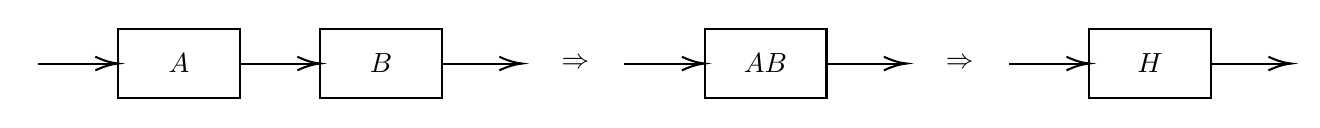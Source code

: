 

\tikzset{every picture/.style={line width=0.75pt}} %set default line width to 0.75pt        

\begin{tikzpicture}[x=0.75pt,y=0.75pt,yscale=-1,xscale=1]
%uncomment if require: \path (0,66.2); %set diagram left start at 0, and has height of 66.2

%Shape: Rectangle [id:dp07340500568100361] 
\draw   (67.09,15) -- (125.82,15) -- (125.82,48.56) -- (67.09,48.56) -- cycle ;
%Shape: Rectangle [id:dp9167664477954778] 
\draw   (164.41,15) -- (223.14,15) -- (223.14,48.56) -- (164.41,48.56) -- cycle ;
%Straight Lines [id:da3580760526551523] 
\draw    (125.82,31.78) -- (162.41,31.78) ;
\draw [shift={(164.41,31.78)}, rotate = 180] [color={rgb, 255:red, 0; green, 0; blue, 0 }  ][line width=0.75]    (10.93,-3.29) .. controls (6.95,-1.4) and (3.31,-0.3) .. (0,0) .. controls (3.31,0.3) and (6.95,1.4) .. (10.93,3.29)   ;

%Straight Lines [id:da11851581153449464] 
\draw    (223.14,31.78) -- (259.73,31.78) ;
\draw [shift={(261.73,31.78)}, rotate = 180] [color={rgb, 255:red, 0; green, 0; blue, 0 }  ][line width=0.75]    (10.93,-3.29) .. controls (6.95,-1.4) and (3.31,-0.3) .. (0,0) .. controls (3.31,0.3) and (6.95,1.4) .. (10.93,3.29)   ;

%Straight Lines [id:da8552805925980624] 
\draw    (28.5,31.78) -- (65.09,31.78) ;
\draw [shift={(67.09,31.78)}, rotate = 180] [color={rgb, 255:red, 0; green, 0; blue, 0 }  ][line width=0.75]    (10.93,-3.29) .. controls (6.95,-1.4) and (3.31,-0.3) .. (0,0) .. controls (3.31,0.3) and (6.95,1.4) .. (10.93,3.29)   ;

%Shape: Rectangle [id:dp044934607642187485] 
\draw   (349.69,15) -- (408.42,15) -- (408.42,48.56) -- (349.69,48.56) -- cycle ;
%Straight Lines [id:da7531929098228589] 
\draw    (408.42,31.78) -- (445.01,31.78) ;
\draw [shift={(447.01,31.78)}, rotate = 180] [color={rgb, 255:red, 0; green, 0; blue, 0 }  ][line width=0.75]    (10.93,-3.29) .. controls (6.95,-1.4) and (3.31,-0.3) .. (0,0) .. controls (3.31,0.3) and (6.95,1.4) .. (10.93,3.29)   ;

%Straight Lines [id:da6978811593610801] 
\draw    (311.1,31.78) -- (347.69,31.78) ;
\draw [shift={(349.69,31.78)}, rotate = 180] [color={rgb, 255:red, 0; green, 0; blue, 0 }  ][line width=0.75]    (10.93,-3.29) .. controls (6.95,-1.4) and (3.31,-0.3) .. (0,0) .. controls (3.31,0.3) and (6.95,1.4) .. (10.93,3.29)   ;

%Shape: Rectangle [id:dp06235003242262893] 
\draw   (534.98,15) -- (593.71,15) -- (593.71,48.56) -- (534.98,48.56) -- cycle ;
%Straight Lines [id:da8921643364002274] 
\draw    (593.71,31.78) -- (630.3,31.78) ;
\draw [shift={(632.3,31.78)}, rotate = 180] [color={rgb, 255:red, 0; green, 0; blue, 0 }  ][line width=0.75]    (10.93,-3.29) .. controls (6.95,-1.4) and (3.31,-0.3) .. (0,0) .. controls (3.31,0.3) and (6.95,1.4) .. (10.93,3.29)   ;

%Straight Lines [id:da7745120738778979] 
\draw    (496.39,31.78) -- (532.98,31.78) ;
\draw [shift={(534.98,31.78)}, rotate = 180] [color={rgb, 255:red, 0; green, 0; blue, 0 }  ][line width=0.75]    (10.93,-3.29) .. controls (6.95,-1.4) and (3.31,-0.3) .. (0,0) .. controls (3.31,0.3) and (6.95,1.4) .. (10.93,3.29)   ;


% Text Node
\draw (96.46,31.78) node   {$A$};
% Text Node
\draw (193.77,31.78) node   {$B$};
% Text Node
\draw (379.06,31.78) node   {$AB$};
% Text Node
\draw (287.52,31.78) node   {$\Rightarrow $};
% Text Node
\draw (564.34,31.78) node   {$H$};
% Text Node
\draw (472.59,31.78) node   {$\Rightarrow $};


\end{tikzpicture}